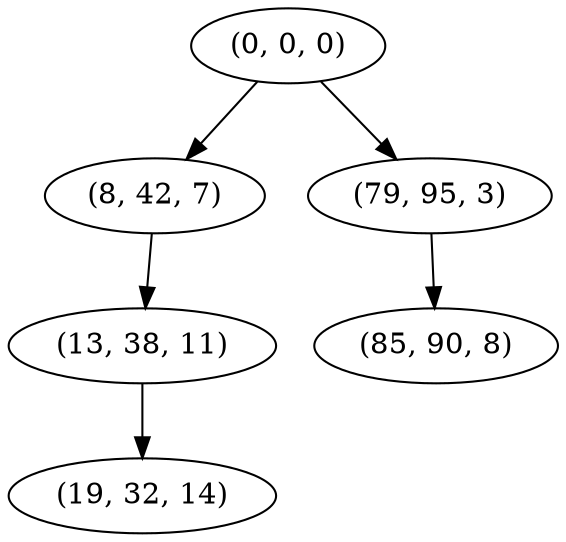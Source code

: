 digraph tree {
    "(0, 0, 0)";
    "(8, 42, 7)";
    "(13, 38, 11)";
    "(19, 32, 14)";
    "(79, 95, 3)";
    "(85, 90, 8)";
    "(0, 0, 0)" -> "(8, 42, 7)";
    "(0, 0, 0)" -> "(79, 95, 3)";
    "(8, 42, 7)" -> "(13, 38, 11)";
    "(13, 38, 11)" -> "(19, 32, 14)";
    "(79, 95, 3)" -> "(85, 90, 8)";
}
